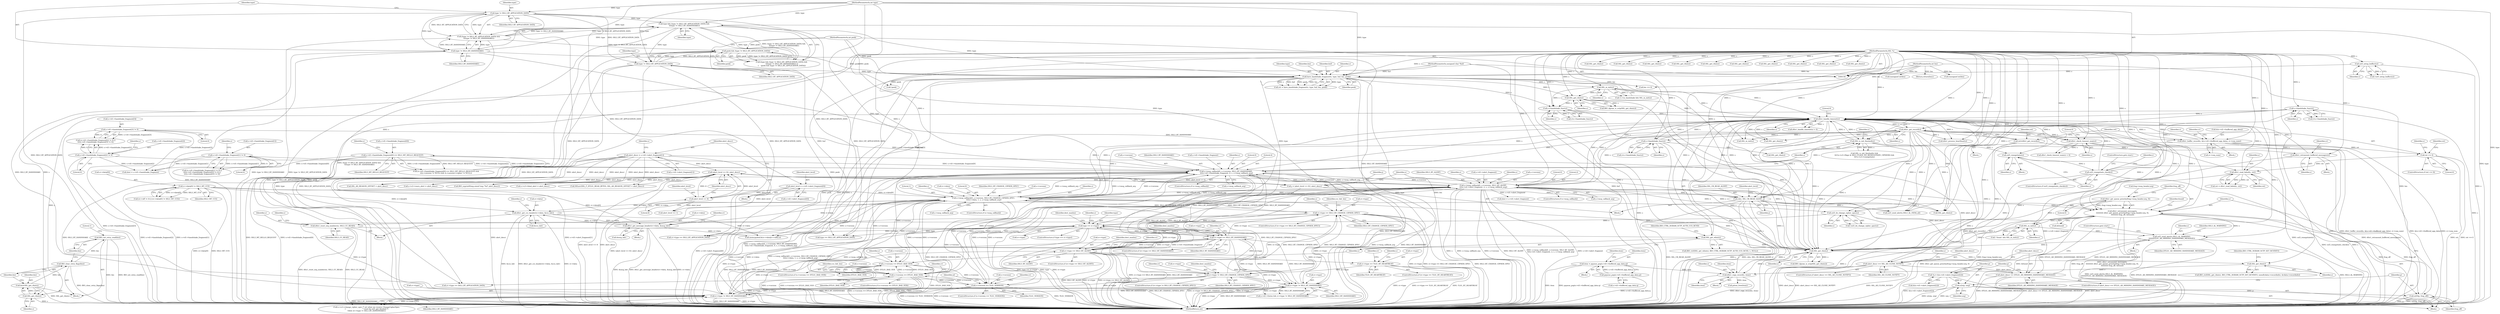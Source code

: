digraph "0_openssl_103b171d8fc282ef435f8de9afbf7782e312961f_3@API" {
"1001011" [label="(Call,BIO_set_retry_read(bio))"];
"1001009" [label="(Call,BIO_clear_retry_flags(bio))"];
"1001005" [label="(Call,bio=SSL_get_rbio(s))"];
"1001007" [label="(Call,SSL_get_rbio(s))"];
"1000961" [label="(Call,s->handshake_func(s))"];
"1000956" [label="(Call,ssl3_renegotiate_check(s))"];
"1000953" [label="(Call,ssl3_renegotiate(s))"];
"1000924" [label="(Call,SSL_is_init_finished(s))"];
"1000355" [label="(Call,dtls1_handle_timeout(s))"];
"1001112" [label="(Call,cb(s, SSL_CB_READ_ALERT, j))"];
"1000374" [label="(Call,dtls1_get_record(s))"];
"1000157" [label="(MethodParameterIn,SSL *s)"];
"1001057" [label="(Call,s->msg_callback(0, s->version, SSL3_RT_ALERT, \n\t\t\t\ts->d1->alert_fragment, 2, s, s->msg_callback_arg))"];
"1001404" [label="(Call,s->version == DTLS1_BAD_VER)"];
"1001358" [label="(Call,s->msg_callback(0, s->version, SSL3_RT_CHANGE_CIPHER_SPEC, \n\t\t\t\trr->data, 1, s, s->msg_callback_arg))"];
"1001313" [label="(Call,s->version == DTLS1_BAD_VER)"];
"1001588" [label="(Call,s->version == TLS1_VERSION)"];
"1000906" [label="(Call,s->msg_callback(0, s->version, SSL3_RT_HANDSHAKE, \n\t\t\t\ts->d1->handshake_fragment, 4, s, s->msg_callback_arg))"];
"1000631" [label="(Call,rr->type == SSL3_RT_HANDSHAKE)"];
"1000463" [label="(Call,type == rr->type)"];
"1000216" [label="(Call,have_handshake_fragment(s, type, buf, len, peek))"];
"1000185" [label="(Call,ssl3_setup_buffers(s))"];
"1000192" [label="(Call,type && (type != SSL3_RT_APPLICATION_DATA) && \n\t\t(type != SSL3_RT_HANDSHAKE))"];
"1000198" [label="(Call,type != SSL3_RT_HANDSHAKE)"];
"1000195" [label="(Call,type != SSL3_RT_APPLICATION_DATA)"];
"1000158" [label="(MethodParameterIn,int type)"];
"1000194" [label="(Call,(type != SSL3_RT_APPLICATION_DATA) && \n\t\t(type != SSL3_RT_HANDSHAKE))"];
"1000203" [label="(Call,type != SSL3_RT_APPLICATION_DATA)"];
"1000159" [label="(MethodParameterIn,unsigned char *buf)"];
"1000160" [label="(MethodParameterIn,int len)"];
"1000201" [label="(Call,peek && (type != SSL3_RT_APPLICATION_DATA))"];
"1000161" [label="(MethodParameterIn,int peek)"];
"1000662" [label="(Call,rr->type == SSL3_RT_ALERT)"];
"1001295" [label="(Call,rr->type == SSL3_RT_CHANGE_CIPHER_SPEC)"];
"1000722" [label="(Call,rr->type != SSL3_RT_CHANGE_CIPHER_SPEC)"];
"1000693" [label="(Call,rr->type == TLS1_RT_HEARTBEAT)"];
"1000401" [label="(Call,rr->type != SSL3_RT_HANDSHAKE)"];
"1000420" [label="(Call,rr->type != SSL3_RT_HANDSHAKE)"];
"1000866" [label="(Call,s->d1->handshake_fragment[1] != 0)"];
"1000885" [label="(Call,s->d1->handshake_fragment[3] != 0)"];
"1000834" [label="(Call,s->d1->handshake_fragment[0] == SSL3_MT_HELLO_REQUEST)"];
"1000876" [label="(Call,s->d1->handshake_fragment[2] != 0)"];
"1001334" [label="(Call,rr->data[0] != SSL3_MT_CCS)"];
"1001306" [label="(Call,dtls1_get_ccs_header(rr->data, &ccs_hdr))"];
"1001437" [label="(Call,dtls1_get_message_header(rr->data, &msg_hdr))"];
"1001105" [label="(Call,j = (alert_level << 8) | alert_descr)"];
"1001107" [label="(Call,(alert_level << 8) | alert_descr)"];
"1001108" [label="(Call,alert_level << 8)"];
"1001027" [label="(Call,alert_level = s->d1->alert_fragment[0])"];
"1001037" [label="(Call,alert_descr = s->d1->alert_fragment[1])"];
"1000426" [label="(Call,dtls1_buffer_record(s, &(s->d1->buffered_app_data), rr->seq_num))"];
"1000235" [label="(Call,SSL_get_rbio(s))"];
"1000231" [label="(Call,SSL_in_init(s))"];
"1001525" [label="(Call,s->handshake_func(s))"];
"1000344" [label="(Call,dtls1_copy_record(s, item))"];
"1000333" [label="(Call,SSL_get_rbio(s))"];
"1000321" [label="(Call,SSL_get_rbio(s))"];
"1001194" [label="(Call,dtls1_retransmit_message(s,\n\t\t\t\t\t\t\t\t\t\t dtls1_get_queue_priority(frag->msg_header.seq, 0),\n\t\t\t\t\t\t\t\t\t\t frag_off, &found))"];
"1001196" [label="(Call,dtls1_get_queue_priority(frag->msg_header.seq, 0))"];
"1001191" [label="(Call,n2l3(p, frag_off))"];
"1001188" [label="(Call,n2s(p, seq))"];
"1001178" [label="(Call,*p = &(s->d1->alert_fragment[2]))"];
"1000259" [label="(Call,s->handshake_func(s))"];
"1000383" [label="(Call,dtls1_read_failed(s, ret))"];
"1000377" [label="(Call,ret <= 0)"];
"1000372" [label="(Call,ret=dtls1_get_record(s))"];
"1001475" [label="(Call,dtls1_retransmit_buffered_messages(s))"];
"1001469" [label="(Call,dtls1_check_timeout_num(s))"];
"1001416" [label="(Call,SSL_get_wbio(s))"];
"1001400" [label="(Call,dtls1_reset_seq_numbers(s, SSL3_CC_READ))"];
"1001397" [label="(Call,ssl3_do_change_cipher_spec(s))"];
"1001210" [label="(Call,SSL_in_init(s))"];
"1001213" [label="(Call,ssl3_send_alert(s,SSL3_AL_WARNING,\n\t\t\t\t\t\tDTLS1_AD_MISSING_HANDSHAKE_MESSAGE))"];
"1001171" [label="(Call,alert_descr == DTLS1_AD_MISSING_HANDSHAKE_MESSAGE)"];
"1001129" [label="(Call,alert_descr == SSL_AD_CLOSE_NOTIFY)"];
"1000306" [label="(Call,item = pqueue_pop(s->d1->buffered_app_data.q))"];
"1000308" [label="(Call,pqueue_pop(s->d1->buffered_app_data.q))"];
"1001469" [label="(Call,dtls1_check_timeout_num(s))"];
"1000694" [label="(Call,rr->type)"];
"1000586" [label="(Call,SSL_get_rbio(s))"];
"1000941" [label="(Block,)"];
"1000630" [label="(ControlStructure,if (rr->type == SSL3_RT_HANDSHAKE))"];
"1000333" [label="(Call,SSL_get_rbio(s))"];
"1000527" [label="(Call,!peek)"];
"1001335" [label="(Call,rr->data[0])"];
"1000911" [label="(Identifier,SSL3_RT_HANDSHAKE)"];
"1001396" [label="(Call,!ssl3_do_change_cipher_spec(s))"];
"1001192" [label="(Identifier,p)"];
"1001129" [label="(Call,alert_descr == SSL_AD_CLOSE_NOTIFY)"];
"1000723" [label="(Call,rr->type)"];
"1000231" [label="(Call,SSL_in_init(s))"];
"1000257" [label="(Call,i=s->handshake_func(s))"];
"1001189" [label="(Identifier,p)"];
"1000635" [label="(Identifier,SSL3_RT_HANDSHAKE)"];
"1000912" [label="(Call,s->d1->handshake_fragment)"];
"1001037" [label="(Call,alert_descr = s->d1->alert_fragment[1])"];
"1001195" [label="(Identifier,s)"];
"1000322" [label="(Identifier,s)"];
"1001006" [label="(Identifier,bio)"];
"1000925" [label="(Identifier,s)"];
"1001107" [label="(Call,(alert_level << 8) | alert_descr)"];
"1000768" [label="(Identifier,dest_maxlen)"];
"1000515" [label="(Call,memcpy(buf,&(rr->data[rr->off]),n))"];
"1001236" [label="(Call,SSLerr(SSL_F_DTLS1_READ_BYTES, SSL_AD_REASON_OFFSET + alert_descr))"];
"1001306" [label="(Call,dtls1_get_ccs_header(rr->data, &ccs_hdr))"];
"1000398" [label="(Identifier,s)"];
"1001027" [label="(Call,alert_level = s->d1->alert_fragment[0])"];
"1001016" [label="(ControlStructure,goto start;)"];
"1000867" [label="(Call,s->d1->handshake_fragment[1])"];
"1000842" [label="(Identifier,SSL3_MT_HELLO_REQUEST)"];
"1000382" [label="(Identifier,ret)"];
"1001296" [label="(Call,rr->type)"];
"1001328" [label="(Call,(rr->off != 0) || (rr->data[0] != SSL3_MT_CCS))"];
"1000428" [label="(Call,&(s->d1->buffered_app_data))"];
"1001589" [label="(Call,s->version)"];
"1001317" [label="(Identifier,DTLS1_BAD_VER)"];
"1000465" [label="(Call,rr->type)"];
"1001130" [label="(Identifier,alert_descr)"];
"1001229" [label="(Call,s->s3->fatal_alert = alert_descr)"];
"1001300" [label="(Block,)"];
"1000512" [label="(Call,(unsigned int)len)"];
"1000918" [label="(Identifier,s)"];
"1001196" [label="(Call,dtls1_get_queue_priority(frag->msg_header.seq, 0))"];
"1001571" [label="(Call,SSL_get_rbio(s))"];
"1001059" [label="(Call,s->version)"];
"1001588" [label="(Call,s->version == TLS1_VERSION)"];
"1001689" [label="(Call,ssl3_send_alert(s,SSL3_AL_FATAL,al))"];
"1000308" [label="(Call,pqueue_pop(s->d1->buffered_app_data.q))"];
"1000373" [label="(Identifier,ret)"];
"1000560" [label="(Call,SSL_get_rbio(s))"];
"1000344" [label="(Call,dtls1_copy_record(s, item))"];
"1001437" [label="(Call,dtls1_get_message_header(rr->data, &msg_hdr))"];
"1000204" [label="(Identifier,type)"];
"1001188" [label="(Call,n2s(p, seq))"];
"1000377" [label="(Call,ret <= 0)"];
"1001404" [label="(Call,s->version == DTLS1_BAD_VER)"];
"1000884" [label="(Literal,0)"];
"1000199" [label="(Identifier,type)"];
"1000218" [label="(Identifier,type)"];
"1000676" [label="(Call,dest = s->d1->alert_fragment)"];
"1001319" [label="(Identifier,ccs_hdr_len)"];
"1000321" [label="(Call,SSL_get_rbio(s))"];
"1001039" [label="(Call,s->d1->alert_fragment[1])"];
"1001007" [label="(Call,SSL_get_rbio(s))"];
"1001028" [label="(Identifier,alert_level)"];
"1000874" [label="(Literal,0)"];
"1000462" [label="(ControlStructure,if (type == rr->type))"];
"1000356" [label="(Identifier,s)"];
"1001005" [label="(Call,bio=SSL_get_rbio(s))"];
"1001053" [label="(ControlStructure,if (s->msg_callback))"];
"1001364" [label="(Call,rr->data)"];
"1001359" [label="(Literal,0)"];
"1001128" [label="(ControlStructure,if (alert_descr == SSL_AD_CLOSE_NOTIFY))"];
"1000383" [label="(Call,dtls1_read_failed(s, ret))"];
"1000196" [label="(Identifier,type)"];
"1000421" [label="(Call,rr->type)"];
"1001466" [label="(Block,)"];
"1001408" [label="(Identifier,DTLS1_BAD_VER)"];
"1001416" [label="(Call,SSL_get_wbio(s))"];
"1001058" [label="(Literal,0)"];
"1000334" [label="(Identifier,s)"];
"1000923" [label="(Call,SSL_is_init_finished(s) &&\n\t\t\t!(s->s3->flags & SSL3_FLAGS_NO_RENEGOTIATE_CIPHERS) &&\n\t\t\t!s->s3->renegotiate)"];
"1001312" [label="(ControlStructure,if (s->version == DTLS1_BAD_VER))"];
"1001294" [label="(ControlStructure,if (rr->type == SSL3_RT_CHANGE_CIPHER_SPEC))"];
"1001197" [label="(Call,frag->msg_header.seq)"];
"1001203" [label="(Identifier,frag_off)"];
"1001178" [label="(Call,*p = &(s->d1->alert_fragment[2]))"];
"1000889" [label="(Identifier,s)"];
"1000346" [label="(Identifier,item)"];
"1000645" [label="(Call,dest = s->d1->handshake_fragment)"];
"1001310" [label="(Call,&ccs_hdr)"];
"1001435" [label="(Block,)"];
"1000378" [label="(Identifier,ret)"];
"1001068" [label="(Literal,2)"];
"1001479" [label="(Identifier,rr)"];
"1000931" [label="(Identifier,s)"];
"1001049" [label="(Identifier,s)"];
"1000697" [label="(Identifier,TLS1_RT_HEARTBEAT)"];
"1000664" [label="(Identifier,rr)"];
"1000955" [label="(ControlStructure,if (ssl3_renegotiate_check(s)))"];
"1001415" [label="(Call,BIO_ctrl(SSL_get_wbio(s), BIO_CTRL_DGRAM_SCTP_AUTH_CCS_RCVD, 1, NULL))"];
"1001115" [label="(Identifier,j)"];
"1001010" [label="(Identifier,bio)"];
"1000663" [label="(Call,rr->type)"];
"1000699" [label="(Call,dtls1_process_heartbeat(s))"];
"1001299" [label="(Identifier,SSL3_RT_CHANGE_CIPHER_SPEC)"];
"1000721" [label="(ControlStructure,if (rr->type != SSL3_RT_CHANGE_CIPHER_SPEC))"];
"1001137" [label="(Identifier,s)"];
"1001363" [label="(Identifier,SSL3_RT_CHANGE_CIPHER_SPEC)"];
"1001191" [label="(Call,n2l3(p, frag_off))"];
"1000381" [label="(Call,ret = dtls1_read_failed(s, ret))"];
"1000235" [label="(Call,SSL_get_rbio(s))"];
"1000345" [label="(Identifier,s)"];
"1001216" [label="(Identifier,DTLS1_AD_MISSING_HANDSHAKE_MESSAGE)"];
"1001038" [label="(Identifier,alert_descr)"];
"1001525" [label="(Call,s->handshake_func(s))"];
"1000589" [label="(Call,SSL_get_rbio(s))"];
"1001207" [label="(Call,! found  && SSL_in_init(s))"];
"1000226" [label="(Call,!s->in_handshake && SSL_in_init(s))"];
"1000186" [label="(Identifier,s)"];
"1000875" [label="(Call,(s->d1->handshake_fragment[2] != 0) ||\n\t\t\t(s->d1->handshake_fragment[3] != 0))"];
"1000354" [label="(Call,dtls1_handle_timeout(s) > 0)"];
"1001108" [label="(Call,alert_level << 8)"];
"1000715" [label="(Call,SSL_get_rbio(s))"];
"1000214" [label="(Call,ret = have_handshake_fragment(s, type, buf, len, peek))"];
"1000385" [label="(Identifier,ret)"];
"1000834" [label="(Call,s->d1->handshake_fragment[0] == SSL3_MT_HELLO_REQUEST)"];
"1000962" [label="(Identifier,s)"];
"1000669" [label="(Identifier,dest_maxlen)"];
"1000494" [label="(Return,return(len);)"];
"1001427" [label="(Identifier,s)"];
"1001139" [label="(Call,SSL_get_rbio(s))"];
"1000885" [label="(Call,s->d1->handshake_fragment[3] != 0)"];
"1001403" [label="(ControlStructure,if (s->version == DTLS1_BAD_VER))"];
"1000320" [label="(Call,BIO_dgram_is_sctp(SSL_get_rbio(s)))"];
"1001114" [label="(Identifier,SSL_CB_READ_ALERT)"];
"1001398" [label="(Identifier,s)"];
"1001697" [label="(MethodReturn,int)"];
"1001304" [label="(Identifier,ccs_hdr_len)"];
"1000638" [label="(Identifier,dest_maxlen)"];
"1001213" [label="(Call,ssl3_send_alert(s,SSL3_AL_WARNING,\n\t\t\t\t\t\tDTLS1_AD_MISSING_HANDSHAKE_MESSAGE))"];
"1000191" [label="(Call,(type && (type != SSL3_RT_APPLICATION_DATA) && \n\t\t(type != SSL3_RT_HANDSHAKE)) ||\n\t    (peek && (type != SSL3_RT_APPLICATION_DATA)))"];
"1001193" [label="(Identifier,frag_off)"];
"1000846" [label="(Identifier,s)"];
"1001313" [label="(Call,s->version == DTLS1_BAD_VER)"];
"1000886" [label="(Call,s->d1->handshake_fragment[3])"];
"1000498" [label="(Call,(unsigned int)len)"];
"1000724" [label="(Identifier,rr)"];
"1001112" [label="(Call,cb(s, SSL_CB_READ_ALERT, j))"];
"1000349" [label="(Identifier,item)"];
"1000203" [label="(Call,type != SSL3_RT_APPLICATION_DATA)"];
"1000157" [label="(MethodParameterIn,SSL *s)"];
"1000220" [label="(Identifier,len)"];
"1001118" [label="(Identifier,alert_level)"];
"1000185" [label="(Call,ssl3_setup_buffers(s))"];
"1001104" [label="(Block,)"];
"1000236" [label="(Identifier,s)"];
"1000198" [label="(Call,type != SSL3_RT_HANDSHAKE)"];
"1001470" [label="(Identifier,s)"];
"1000192" [label="(Call,type && (type != SSL3_RT_APPLICATION_DATA) && \n\t\t(type != SSL3_RT_HANDSHAKE))"];
"1001062" [label="(Identifier,SSL3_RT_ALERT)"];
"1001315" [label="(Identifier,s)"];
"1001209" [label="(Identifier,found)"];
"1001069" [label="(Identifier,s)"];
"1000954" [label="(Identifier,s)"];
"1001360" [label="(Call,s->version)"];
"1001400" [label="(Call,dtls1_reset_seq_numbers(s, SSL3_CC_READ))"];
"1000219" [label="(Identifier,buf)"];
"1000631" [label="(Call,rr->type == SSL3_RT_HANDSHAKE)"];
"1000160" [label="(MethodParameterIn,int len)"];
"1001204" [label="(Call,&found)"];
"1001592" [label="(Identifier,TLS1_VERSION)"];
"1000402" [label="(Call,rr->type)"];
"1000427" [label="(Identifier,s)"];
"1001476" [label="(Identifier,s)"];
"1000371" [label="(Block,)"];
"1001190" [label="(Identifier,seq)"];
"1001402" [label="(Identifier,SSL3_CC_READ)"];
"1000332" [label="(Call,BIO_ctrl(SSL_get_rbio(s), BIO_CTRL_DGRAM_SCTP_SET_RCVINFO, sizeof(rdata->recordinfo), &rdata->recordinfo))"];
"1000906" [label="(Call,s->msg_callback(0, s->version, SSL3_RT_HANDSHAKE, \n\t\t\t\ts->d1->handshake_fragment, 4, s, s->msg_callback_arg))"];
"1001117" [label="(Call,alert_level == 1)"];
"1000195" [label="(Call,type != SSL3_RT_APPLICATION_DATA)"];
"1001109" [label="(Identifier,alert_level)"];
"1000604" [label="(Call,SSL_get_rbio(s))"];
"1000306" [label="(Call,item = pqueue_pop(s->d1->buffered_app_data.q))"];
"1000491" [label="(Call,len <= 0)"];
"1000957" [label="(Identifier,s)"];
"1000902" [label="(ControlStructure,if (s->msg_callback))"];
"1000661" [label="(ControlStructure,if (rr->type == SSL3_RT_ALERT))"];
"1000731" [label="(Identifier,rr)"];
"1001441" [label="(Call,&msg_hdr)"];
"1001238" [label="(Call,SSL_AD_REASON_OFFSET + alert_descr)"];
"1001369" [label="(Call,s->msg_callback_arg)"];
"1000960" [label="(Identifier,i)"];
"1001215" [label="(Identifier,SSL3_AL_WARNING)"];
"1000662" [label="(Call,rr->type == SSL3_RT_ALERT)"];
"1000471" [label="(Call,SSL_in_init(s))"];
"1000961" [label="(Call,s->handshake_func(s))"];
"1000880" [label="(Identifier,s)"];
"1001274" [label="(ControlStructure,goto start;)"];
"1001368" [label="(Identifier,s)"];
"1001171" [label="(Call,alert_descr == DTLS1_AD_MISSING_HANDSHAKE_MESSAGE)"];
"1000318" [label="(Block,)"];
"1001412" [label="(Identifier,s)"];
"1000205" [label="(Identifier,SSL3_RT_APPLICATION_DATA)"];
"1000351" [label="(Call,pitem_free(item))"];
"1000197" [label="(Identifier,SSL3_RT_APPLICATION_DATA)"];
"1001307" [label="(Call,rr->data)"];
"1001405" [label="(Call,s->version)"];
"1001358" [label="(Call,s->msg_callback(0, s->version, SSL3_RT_CHANGE_CIPHER_SPEC, \n\t\t\t\trr->data, 1, s, s->msg_callback_arg))"];
"1001446" [label="(Identifier,rr)"];
"1001314" [label="(Call,s->version)"];
"1000217" [label="(Identifier,s)"];
"1000232" [label="(Identifier,s)"];
"1000594" [label="(Call,SSL_get_rbio(s))"];
"1000158" [label="(MethodParameterIn,int type)"];
"1000426" [label="(Call,dtls1_buffer_record(s, &(s->d1->buffered_app_data), rr->seq_num))"];
"1000953" [label="(Call,ssl3_renegotiate(s))"];
"1001438" [label="(Call,rr->data)"];
"1000835" [label="(Call,s->d1->handshake_fragment[0])"];
"1000876" [label="(Call,s->d1->handshake_fragment[2] != 0)"];
"1000307" [label="(Identifier,item)"];
"1000692" [label="(ControlStructure,if (rr->type == TLS1_RT_HEARTBEAT))"];
"1001111" [label="(Identifier,alert_descr)"];
"1000379" [label="(Literal,0)"];
"1001418" [label="(Identifier,BIO_CTRL_DGRAM_SCTP_AUTH_CCS_RCVD)"];
"1000420" [label="(Call,rr->type != SSL3_RT_HANDSHAKE)"];
"1001106" [label="(Identifier,j)"];
"1001009" [label="(Call,BIO_clear_retry_flags(bio))"];
"1001194" [label="(Call,dtls1_retransmit_message(s,\n\t\t\t\t\t\t\t\t\t\t dtls1_get_queue_priority(frag->msg_header.seq, 0),\n\t\t\t\t\t\t\t\t\t\t frag_off, &found))"];
"1000414" [label="(Call,s->s3->change_cipher_spec /* set when we receive ChangeCipherSpec,\n\t                               * reset by ssl3_get_finished */\n\t\t&& (rr->type != SSL3_RT_HANDSHAKE))"];
"1001121" [label="(Call,s->s3->warn_alert = alert_descr)"];
"1001180" [label="(Call,&(s->d1->alert_fragment[2]))"];
"1001587" [label="(ControlStructure,if (s->version == TLS1_VERSION))"];
"1000384" [label="(Identifier,s)"];
"1000956" [label="(Call,ssl3_renegotiate_check(s))"];
"1001155" [label="(Call,SSL_get_rbio(s))"];
"1000221" [label="(Identifier,peek)"];
"1001325" [label="(Identifier,rr)"];
"1000745" [label="(Call,SSL_get_rbio(s))"];
"1001354" [label="(ControlStructure,if (s->msg_callback))"];
"1000866" [label="(Call,s->d1->handshake_fragment[1] != 0)"];
"1000161" [label="(MethodParameterIn,int peek)"];
"1001025" [label="(Block,)"];
"1001173" [label="(Identifier,DTLS1_AD_MISSING_HANDSHAKE_MESSAGE)"];
"1000712" [label="(Call,SSL_get_rbio(s))"];
"1000395" [label="(Call,s->d1->listen && rr->type != SSL3_RT_HANDSHAKE)"];
"1001174" [label="(Block,)"];
"1001417" [label="(Identifier,s)"];
"1000632" [label="(Call,rr->type)"];
"1000375" [label="(Identifier,s)"];
"1001029" [label="(Call,s->d1->alert_fragment[0])"];
"1001367" [label="(Literal,1)"];
"1000234" [label="(Call,BIO_dgram_is_sctp(SSL_get_rbio(s)))"];
"1001070" [label="(Call,s->msg_callback_arg)"];
"1001212" [label="(Block,)"];
"1000202" [label="(Identifier,peek)"];
"1000216" [label="(Call,have_handshake_fragment(s, type, buf, len, peek))"];
"1001523" [label="(Call,i=s->handshake_func(s))"];
"1001179" [label="(Identifier,p)"];
"1000729" [label="(Call,rr->type == SSL3_RT_APPLICATION_DATA)"];
"1000201" [label="(Call,peek && (type != SSL3_RT_APPLICATION_DATA))"];
"1001241" [label="(Call,BIO_snprintf(tmp,sizeof tmp,\"%d\",alert_descr))"];
"1000907" [label="(Literal,0)"];
"1001340" [label="(Identifier,SSL3_MT_CCS)"];
"1001011" [label="(Call,BIO_set_retry_read(bio))"];
"1000700" [label="(Identifier,s)"];
"1000893" [label="(Literal,0)"];
"1001012" [label="(Identifier,bio)"];
"1001105" [label="(Call,j = (alert_level << 8) | alert_descr)"];
"1001136" [label="(Call,SSL_get_rbio(s))"];
"1001057" [label="(Call,s->msg_callback(0, s->version, SSL3_RT_ALERT, \n\t\t\t\ts->d1->alert_fragment, 2, s, s->msg_callback_arg))"];
"1001376" [label="(Identifier,s)"];
"1000357" [label="(Literal,0)"];
"1000193" [label="(Identifier,type)"];
"1001471" [label="(Literal,0)"];
"1000877" [label="(Call,s->d1->handshake_fragment[2])"];
"1000317" [label="(Identifier,item)"];
"1000374" [label="(Call,dtls1_get_record(s))"];
"1001015" [label="(Literal,1)"];
"1001295" [label="(Call,rr->type == SSL3_RT_CHANGE_CIPHER_SPEC)"];
"1001210" [label="(Call,SSL_in_init(s))"];
"1000401" [label="(Call,rr->type != SSL3_RT_HANDSHAKE)"];
"1001401" [label="(Identifier,s)"];
"1001131" [label="(Identifier,SSL_AD_CLOSE_NOTIFY)"];
"1001008" [label="(Identifier,s)"];
"1000376" [label="(ControlStructure,if (ret <= 0))"];
"1000184" [label="(Call,!ssl3_setup_buffers(s))"];
"1000472" [label="(Identifier,s)"];
"1000259" [label="(Call,s->handshake_func(s))"];
"1001526" [label="(Identifier,s)"];
"1000726" [label="(Identifier,SSL3_RT_CHANGE_CIPHER_SPEC)"];
"1000194" [label="(Call,(type != SSL3_RT_APPLICATION_DATA) && \n\t\t(type != SSL3_RT_HANDSHAKE))"];
"1000439" [label="(Identifier,rr)"];
"1000464" [label="(Identifier,type)"];
"1000335" [label="(Identifier,BIO_CTRL_DGRAM_SCTP_SET_RCVINFO)"];
"1001214" [label="(Identifier,s)"];
"1000865" [label="(Call,(s->d1->handshake_fragment[1] != 0) ||\n\t\t\t(s->d1->handshake_fragment[2] != 0) ||\n\t\t\t(s->d1->handshake_fragment[3] != 0))"];
"1000463" [label="(Call,type == rr->type)"];
"1001211" [label="(Identifier,s)"];
"1000159" [label="(MethodParameterIn,unsigned char *buf)"];
"1001063" [label="(Call,s->d1->alert_fragment)"];
"1001170" [label="(ControlStructure,if (alert_descr == DTLS1_AD_MISSING_HANDSHAKE_MESSAGE))"];
"1000434" [label="(Call,rr->seq_num)"];
"1001113" [label="(Identifier,s)"];
"1000260" [label="(Identifier,s)"];
"1001158" [label="(Call,SSL_get_rbio(s))"];
"1001334" [label="(Call,rr->data[0] != SSL3_MT_CCS)"];
"1001397" [label="(Call,ssl3_do_change_cipher_spec(s))"];
"1000355" [label="(Call,dtls1_handle_timeout(s))"];
"1000474" [label="(Call,type == SSL3_RT_APPLICATION_DATA)"];
"1001110" [label="(Literal,8)"];
"1000372" [label="(Call,ret=dtls1_get_record(s))"];
"1001076" [label="(Identifier,s)"];
"1000425" [label="(Block,)"];
"1000833" [label="(Call,(s->d1->handshake_fragment[0] == SSL3_MT_HELLO_REQUEST) &&\n\t\t(s->session != NULL) && (s->session->cipher != NULL))"];
"1000424" [label="(Identifier,SSL3_RT_HANDSHAKE)"];
"1001172" [label="(Identifier,alert_descr)"];
"1000924" [label="(Call,SSL_is_init_finished(s))"];
"1000200" [label="(Identifier,SSL3_RT_HANDSHAKE)"];
"1000959" [label="(Call,i=s->handshake_func(s))"];
"1000693" [label="(Call,rr->type == TLS1_RT_HEARTBEAT)"];
"1001468" [label="(Call,dtls1_check_timeout_num(s) < 0)"];
"1000563" [label="(Call,rr->type == SSL3_RT_APPLICATION_DATA)"];
"1000919" [label="(Call,s->msg_callback_arg)"];
"1000695" [label="(Identifier,rr)"];
"1001596" [label="(Identifier,rr)"];
"1001202" [label="(Literal,0)"];
"1001406" [label="(Identifier,s)"];
"1000917" [label="(Literal,4)"];
"1000620" [label="(Identifier,dest_maxlen)"];
"1000998" [label="(Block,)"];
"1000722" [label="(Call,rr->type != SSL3_RT_CHANGE_CIPHER_SPEC)"];
"1000908" [label="(Call,s->version)"];
"1000304" [label="(Block,)"];
"1001601" [label="(Identifier,al)"];
"1000405" [label="(Identifier,SSL3_RT_HANDSHAKE)"];
"1000666" [label="(Identifier,SSL3_RT_ALERT)"];
"1001475" [label="(Call,dtls1_retransmit_buffered_messages(s))"];
"1000309" [label="(Call,s->d1->buffered_app_data.q)"];
"1001011" -> "1000998"  [label="AST: "];
"1001011" -> "1001012"  [label="CFG: "];
"1001012" -> "1001011"  [label="AST: "];
"1001015" -> "1001011"  [label="CFG: "];
"1001011" -> "1001697"  [label="DDG: bio"];
"1001011" -> "1001697"  [label="DDG: BIO_set_retry_read(bio)"];
"1001009" -> "1001011"  [label="DDG: bio"];
"1001009" -> "1000998"  [label="AST: "];
"1001009" -> "1001010"  [label="CFG: "];
"1001010" -> "1001009"  [label="AST: "];
"1001012" -> "1001009"  [label="CFG: "];
"1001009" -> "1001697"  [label="DDG: BIO_clear_retry_flags(bio)"];
"1001005" -> "1001009"  [label="DDG: bio"];
"1001005" -> "1000998"  [label="AST: "];
"1001005" -> "1001007"  [label="CFG: "];
"1001006" -> "1001005"  [label="AST: "];
"1001007" -> "1001005"  [label="AST: "];
"1001010" -> "1001005"  [label="CFG: "];
"1001005" -> "1001697"  [label="DDG: SSL_get_rbio(s)"];
"1001007" -> "1001005"  [label="DDG: s"];
"1001007" -> "1001008"  [label="CFG: "];
"1001008" -> "1001007"  [label="AST: "];
"1001007" -> "1001697"  [label="DDG: s"];
"1000961" -> "1001007"  [label="DDG: s"];
"1000157" -> "1001007"  [label="DDG: s"];
"1000961" -> "1000959"  [label="AST: "];
"1000961" -> "1000962"  [label="CFG: "];
"1000962" -> "1000961"  [label="AST: "];
"1000959" -> "1000961"  [label="CFG: "];
"1000961" -> "1001697"  [label="DDG: s"];
"1000961" -> "1000321"  [label="DDG: s"];
"1000961" -> "1000355"  [label="DDG: s"];
"1000961" -> "1000959"  [label="DDG: s"];
"1000956" -> "1000961"  [label="DDG: s"];
"1000157" -> "1000961"  [label="DDG: s"];
"1000956" -> "1000955"  [label="AST: "];
"1000956" -> "1000957"  [label="CFG: "];
"1000957" -> "1000956"  [label="AST: "];
"1000960" -> "1000956"  [label="CFG: "];
"1001016" -> "1000956"  [label="CFG: "];
"1000956" -> "1001697"  [label="DDG: ssl3_renegotiate_check(s)"];
"1000956" -> "1000321"  [label="DDG: s"];
"1000956" -> "1000355"  [label="DDG: s"];
"1000953" -> "1000956"  [label="DDG: s"];
"1000157" -> "1000956"  [label="DDG: s"];
"1000953" -> "1000941"  [label="AST: "];
"1000953" -> "1000954"  [label="CFG: "];
"1000954" -> "1000953"  [label="AST: "];
"1000957" -> "1000953"  [label="CFG: "];
"1000953" -> "1001697"  [label="DDG: ssl3_renegotiate(s)"];
"1000924" -> "1000953"  [label="DDG: s"];
"1000157" -> "1000953"  [label="DDG: s"];
"1000924" -> "1000923"  [label="AST: "];
"1000924" -> "1000925"  [label="CFG: "];
"1000925" -> "1000924"  [label="AST: "];
"1000931" -> "1000924"  [label="CFG: "];
"1000923" -> "1000924"  [label="CFG: "];
"1000924" -> "1000321"  [label="DDG: s"];
"1000924" -> "1000355"  [label="DDG: s"];
"1000924" -> "1000923"  [label="DDG: s"];
"1000355" -> "1000924"  [label="DDG: s"];
"1000374" -> "1000924"  [label="DDG: s"];
"1000906" -> "1000924"  [label="DDG: s"];
"1000157" -> "1000924"  [label="DDG: s"];
"1000355" -> "1000354"  [label="AST: "];
"1000355" -> "1000356"  [label="CFG: "];
"1000356" -> "1000355"  [label="AST: "];
"1000357" -> "1000355"  [label="CFG: "];
"1000355" -> "1001697"  [label="DDG: s"];
"1000355" -> "1000321"  [label="DDG: s"];
"1000355" -> "1000354"  [label="DDG: s"];
"1001112" -> "1000355"  [label="DDG: s"];
"1000374" -> "1000355"  [label="DDG: s"];
"1000426" -> "1000355"  [label="DDG: s"];
"1000235" -> "1000355"  [label="DDG: s"];
"1000216" -> "1000355"  [label="DDG: s"];
"1001525" -> "1000355"  [label="DDG: s"];
"1000231" -> "1000355"  [label="DDG: s"];
"1000344" -> "1000355"  [label="DDG: s"];
"1001358" -> "1000355"  [label="DDG: s"];
"1001194" -> "1000355"  [label="DDG: s"];
"1000259" -> "1000355"  [label="DDG: s"];
"1000383" -> "1000355"  [label="DDG: s"];
"1001475" -> "1000355"  [label="DDG: s"];
"1001416" -> "1000355"  [label="DDG: s"];
"1001210" -> "1000355"  [label="DDG: s"];
"1001057" -> "1000355"  [label="DDG: s"];
"1001213" -> "1000355"  [label="DDG: s"];
"1000157" -> "1000355"  [label="DDG: s"];
"1000355" -> "1000374"  [label="DDG: s"];
"1000355" -> "1000426"  [label="DDG: s"];
"1000355" -> "1000471"  [label="DDG: s"];
"1000355" -> "1000699"  [label="DDG: s"];
"1000355" -> "1000745"  [label="DDG: s"];
"1000355" -> "1000906"  [label="DDG: s"];
"1000355" -> "1001057"  [label="DDG: s"];
"1000355" -> "1001112"  [label="DDG: s"];
"1000355" -> "1001136"  [label="DDG: s"];
"1000355" -> "1001194"  [label="DDG: s"];
"1000355" -> "1001358"  [label="DDG: s"];
"1000355" -> "1001397"  [label="DDG: s"];
"1000355" -> "1001469"  [label="DDG: s"];
"1000355" -> "1001525"  [label="DDG: s"];
"1000355" -> "1001689"  [label="DDG: s"];
"1001112" -> "1001104"  [label="AST: "];
"1001112" -> "1001115"  [label="CFG: "];
"1001113" -> "1001112"  [label="AST: "];
"1001114" -> "1001112"  [label="AST: "];
"1001115" -> "1001112"  [label="AST: "];
"1001118" -> "1001112"  [label="CFG: "];
"1001112" -> "1001697"  [label="DDG: s"];
"1001112" -> "1001697"  [label="DDG: SSL_CB_READ_ALERT"];
"1001112" -> "1001697"  [label="DDG: j"];
"1001112" -> "1001697"  [label="DDG: cb(s, SSL_CB_READ_ALERT, j)"];
"1001112" -> "1000321"  [label="DDG: s"];
"1000374" -> "1001112"  [label="DDG: s"];
"1001057" -> "1001112"  [label="DDG: s"];
"1000157" -> "1001112"  [label="DDG: s"];
"1001105" -> "1001112"  [label="DDG: j"];
"1001112" -> "1001136"  [label="DDG: s"];
"1001112" -> "1001194"  [label="DDG: s"];
"1001112" -> "1001689"  [label="DDG: s"];
"1000374" -> "1000372"  [label="AST: "];
"1000374" -> "1000375"  [label="CFG: "];
"1000375" -> "1000374"  [label="AST: "];
"1000372" -> "1000374"  [label="CFG: "];
"1000374" -> "1001697"  [label="DDG: s"];
"1000374" -> "1000321"  [label="DDG: s"];
"1000374" -> "1000372"  [label="DDG: s"];
"1000157" -> "1000374"  [label="DDG: s"];
"1000374" -> "1000383"  [label="DDG: s"];
"1000374" -> "1000426"  [label="DDG: s"];
"1000374" -> "1000471"  [label="DDG: s"];
"1000374" -> "1000699"  [label="DDG: s"];
"1000374" -> "1000745"  [label="DDG: s"];
"1000374" -> "1000906"  [label="DDG: s"];
"1000374" -> "1001057"  [label="DDG: s"];
"1000374" -> "1001136"  [label="DDG: s"];
"1000374" -> "1001194"  [label="DDG: s"];
"1000374" -> "1001358"  [label="DDG: s"];
"1000374" -> "1001397"  [label="DDG: s"];
"1000374" -> "1001469"  [label="DDG: s"];
"1000374" -> "1001525"  [label="DDG: s"];
"1000374" -> "1001689"  [label="DDG: s"];
"1000157" -> "1000156"  [label="AST: "];
"1000157" -> "1001697"  [label="DDG: s"];
"1000157" -> "1000185"  [label="DDG: s"];
"1000157" -> "1000216"  [label="DDG: s"];
"1000157" -> "1000231"  [label="DDG: s"];
"1000157" -> "1000235"  [label="DDG: s"];
"1000157" -> "1000259"  [label="DDG: s"];
"1000157" -> "1000321"  [label="DDG: s"];
"1000157" -> "1000333"  [label="DDG: s"];
"1000157" -> "1000344"  [label="DDG: s"];
"1000157" -> "1000383"  [label="DDG: s"];
"1000157" -> "1000426"  [label="DDG: s"];
"1000157" -> "1000471"  [label="DDG: s"];
"1000157" -> "1000560"  [label="DDG: s"];
"1000157" -> "1000586"  [label="DDG: s"];
"1000157" -> "1000589"  [label="DDG: s"];
"1000157" -> "1000594"  [label="DDG: s"];
"1000157" -> "1000604"  [label="DDG: s"];
"1000157" -> "1000699"  [label="DDG: s"];
"1000157" -> "1000712"  [label="DDG: s"];
"1000157" -> "1000715"  [label="DDG: s"];
"1000157" -> "1000745"  [label="DDG: s"];
"1000157" -> "1000906"  [label="DDG: s"];
"1000157" -> "1001057"  [label="DDG: s"];
"1000157" -> "1001136"  [label="DDG: s"];
"1000157" -> "1001139"  [label="DDG: s"];
"1000157" -> "1001155"  [label="DDG: s"];
"1000157" -> "1001158"  [label="DDG: s"];
"1000157" -> "1001194"  [label="DDG: s"];
"1000157" -> "1001210"  [label="DDG: s"];
"1000157" -> "1001213"  [label="DDG: s"];
"1000157" -> "1001358"  [label="DDG: s"];
"1000157" -> "1001397"  [label="DDG: s"];
"1000157" -> "1001400"  [label="DDG: s"];
"1000157" -> "1001416"  [label="DDG: s"];
"1000157" -> "1001469"  [label="DDG: s"];
"1000157" -> "1001475"  [label="DDG: s"];
"1000157" -> "1001525"  [label="DDG: s"];
"1000157" -> "1001571"  [label="DDG: s"];
"1000157" -> "1001689"  [label="DDG: s"];
"1001057" -> "1001053"  [label="AST: "];
"1001057" -> "1001070"  [label="CFG: "];
"1001058" -> "1001057"  [label="AST: "];
"1001059" -> "1001057"  [label="AST: "];
"1001062" -> "1001057"  [label="AST: "];
"1001063" -> "1001057"  [label="AST: "];
"1001068" -> "1001057"  [label="AST: "];
"1001069" -> "1001057"  [label="AST: "];
"1001070" -> "1001057"  [label="AST: "];
"1001076" -> "1001057"  [label="CFG: "];
"1001057" -> "1001697"  [label="DDG: SSL3_RT_ALERT"];
"1001057" -> "1001697"  [label="DDG: s->msg_callback(0, s->version, SSL3_RT_ALERT, \n\t\t\t\ts->d1->alert_fragment, 2, s, s->msg_callback_arg)"];
"1001057" -> "1001697"  [label="DDG: s->d1->alert_fragment"];
"1001057" -> "1001697"  [label="DDG: s"];
"1001057" -> "1001697"  [label="DDG: s->msg_callback_arg"];
"1001057" -> "1001697"  [label="DDG: s->version"];
"1001057" -> "1000321"  [label="DDG: s"];
"1001057" -> "1000662"  [label="DDG: SSL3_RT_ALERT"];
"1001057" -> "1000676"  [label="DDG: s->d1->alert_fragment"];
"1001057" -> "1000906"  [label="DDG: s->version"];
"1001057" -> "1000906"  [label="DDG: s->msg_callback_arg"];
"1001404" -> "1001057"  [label="DDG: s->version"];
"1001588" -> "1001057"  [label="DDG: s->version"];
"1000906" -> "1001057"  [label="DDG: s->version"];
"1000906" -> "1001057"  [label="DDG: s->msg_callback_arg"];
"1001358" -> "1001057"  [label="DDG: s->version"];
"1001358" -> "1001057"  [label="DDG: s->msg_callback_arg"];
"1001313" -> "1001057"  [label="DDG: s->version"];
"1000662" -> "1001057"  [label="DDG: SSL3_RT_ALERT"];
"1001057" -> "1001136"  [label="DDG: s"];
"1001057" -> "1001178"  [label="DDG: s->d1->alert_fragment"];
"1001057" -> "1001194"  [label="DDG: s"];
"1001057" -> "1001313"  [label="DDG: s->version"];
"1001057" -> "1001358"  [label="DDG: s->msg_callback_arg"];
"1001057" -> "1001588"  [label="DDG: s->version"];
"1001057" -> "1001689"  [label="DDG: s"];
"1001404" -> "1001403"  [label="AST: "];
"1001404" -> "1001408"  [label="CFG: "];
"1001405" -> "1001404"  [label="AST: "];
"1001408" -> "1001404"  [label="AST: "];
"1001412" -> "1001404"  [label="CFG: "];
"1001417" -> "1001404"  [label="CFG: "];
"1001404" -> "1001697"  [label="DDG: s->version"];
"1001404" -> "1001697"  [label="DDG: s->version == DTLS1_BAD_VER"];
"1001404" -> "1001697"  [label="DDG: DTLS1_BAD_VER"];
"1001404" -> "1000906"  [label="DDG: s->version"];
"1001404" -> "1001313"  [label="DDG: s->version"];
"1001404" -> "1001313"  [label="DDG: DTLS1_BAD_VER"];
"1001358" -> "1001404"  [label="DDG: s->version"];
"1001313" -> "1001404"  [label="DDG: s->version"];
"1001313" -> "1001404"  [label="DDG: DTLS1_BAD_VER"];
"1001404" -> "1001588"  [label="DDG: s->version"];
"1001358" -> "1001354"  [label="AST: "];
"1001358" -> "1001369"  [label="CFG: "];
"1001359" -> "1001358"  [label="AST: "];
"1001360" -> "1001358"  [label="AST: "];
"1001363" -> "1001358"  [label="AST: "];
"1001364" -> "1001358"  [label="AST: "];
"1001367" -> "1001358"  [label="AST: "];
"1001368" -> "1001358"  [label="AST: "];
"1001369" -> "1001358"  [label="AST: "];
"1001376" -> "1001358"  [label="CFG: "];
"1001358" -> "1001697"  [label="DDG: SSL3_RT_CHANGE_CIPHER_SPEC"];
"1001358" -> "1001697"  [label="DDG: s->version"];
"1001358" -> "1001697"  [label="DDG: rr->data"];
"1001358" -> "1001697"  [label="DDG: s->msg_callback(0, s->version, SSL3_RT_CHANGE_CIPHER_SPEC, \n\t\t\t\trr->data, 1, s, s->msg_callback_arg)"];
"1001358" -> "1001697"  [label="DDG: s->msg_callback_arg"];
"1001358" -> "1000321"  [label="DDG: s"];
"1001358" -> "1000515"  [label="DDG: rr->data"];
"1001358" -> "1000722"  [label="DDG: SSL3_RT_CHANGE_CIPHER_SPEC"];
"1001358" -> "1000906"  [label="DDG: s->version"];
"1001358" -> "1000906"  [label="DDG: s->msg_callback_arg"];
"1001358" -> "1001295"  [label="DDG: SSL3_RT_CHANGE_CIPHER_SPEC"];
"1001358" -> "1001306"  [label="DDG: rr->data"];
"1001358" -> "1001313"  [label="DDG: s->version"];
"1001313" -> "1001358"  [label="DDG: s->version"];
"1001295" -> "1001358"  [label="DDG: SSL3_RT_CHANGE_CIPHER_SPEC"];
"1001334" -> "1001358"  [label="DDG: rr->data[0]"];
"1001306" -> "1001358"  [label="DDG: rr->data"];
"1000906" -> "1001358"  [label="DDG: s->msg_callback_arg"];
"1001358" -> "1001397"  [label="DDG: s"];
"1001358" -> "1001437"  [label="DDG: rr->data"];
"1001358" -> "1001588"  [label="DDG: s->version"];
"1001313" -> "1001312"  [label="AST: "];
"1001313" -> "1001317"  [label="CFG: "];
"1001314" -> "1001313"  [label="AST: "];
"1001317" -> "1001313"  [label="AST: "];
"1001319" -> "1001313"  [label="CFG: "];
"1001325" -> "1001313"  [label="CFG: "];
"1001313" -> "1001697"  [label="DDG: s->version == DTLS1_BAD_VER"];
"1001313" -> "1001697"  [label="DDG: DTLS1_BAD_VER"];
"1001313" -> "1001697"  [label="DDG: s->version"];
"1001313" -> "1000906"  [label="DDG: s->version"];
"1001588" -> "1001313"  [label="DDG: s->version"];
"1000906" -> "1001313"  [label="DDG: s->version"];
"1001313" -> "1001588"  [label="DDG: s->version"];
"1001588" -> "1001587"  [label="AST: "];
"1001588" -> "1001592"  [label="CFG: "];
"1001589" -> "1001588"  [label="AST: "];
"1001592" -> "1001588"  [label="AST: "];
"1001596" -> "1001588"  [label="CFG: "];
"1001601" -> "1001588"  [label="CFG: "];
"1001588" -> "1001697"  [label="DDG: s->version"];
"1001588" -> "1001697"  [label="DDG: s->version == TLS1_VERSION"];
"1001588" -> "1001697"  [label="DDG: TLS1_VERSION"];
"1001588" -> "1000906"  [label="DDG: s->version"];
"1000906" -> "1001588"  [label="DDG: s->version"];
"1000906" -> "1000902"  [label="AST: "];
"1000906" -> "1000919"  [label="CFG: "];
"1000907" -> "1000906"  [label="AST: "];
"1000908" -> "1000906"  [label="AST: "];
"1000911" -> "1000906"  [label="AST: "];
"1000912" -> "1000906"  [label="AST: "];
"1000917" -> "1000906"  [label="AST: "];
"1000918" -> "1000906"  [label="AST: "];
"1000919" -> "1000906"  [label="AST: "];
"1000925" -> "1000906"  [label="CFG: "];
"1000906" -> "1001697"  [label="DDG: s->msg_callback_arg"];
"1000906" -> "1001697"  [label="DDG: SSL3_RT_HANDSHAKE"];
"1000906" -> "1001697"  [label="DDG: s->msg_callback(0, s->version, SSL3_RT_HANDSHAKE, \n\t\t\t\ts->d1->handshake_fragment, 4, s, s->msg_callback_arg)"];
"1000906" -> "1001697"  [label="DDG: s->version"];
"1000906" -> "1001697"  [label="DDG: s->d1->handshake_fragment"];
"1000906" -> "1000401"  [label="DDG: SSL3_RT_HANDSHAKE"];
"1000906" -> "1000420"  [label="DDG: SSL3_RT_HANDSHAKE"];
"1000906" -> "1000631"  [label="DDG: SSL3_RT_HANDSHAKE"];
"1000631" -> "1000906"  [label="DDG: SSL3_RT_HANDSHAKE"];
"1000866" -> "1000906"  [label="DDG: s->d1->handshake_fragment[1]"];
"1000885" -> "1000906"  [label="DDG: s->d1->handshake_fragment[3]"];
"1000834" -> "1000906"  [label="DDG: s->d1->handshake_fragment[0]"];
"1000876" -> "1000906"  [label="DDG: s->d1->handshake_fragment[2]"];
"1000631" -> "1000630"  [label="AST: "];
"1000631" -> "1000635"  [label="CFG: "];
"1000632" -> "1000631"  [label="AST: "];
"1000635" -> "1000631"  [label="AST: "];
"1000638" -> "1000631"  [label="CFG: "];
"1000664" -> "1000631"  [label="CFG: "];
"1000631" -> "1001697"  [label="DDG: rr->type"];
"1000631" -> "1001697"  [label="DDG: rr->type == SSL3_RT_HANDSHAKE"];
"1000631" -> "1001697"  [label="DDG: SSL3_RT_HANDSHAKE"];
"1000631" -> "1000401"  [label="DDG: rr->type"];
"1000631" -> "1000401"  [label="DDG: SSL3_RT_HANDSHAKE"];
"1000631" -> "1000420"  [label="DDG: rr->type"];
"1000631" -> "1000420"  [label="DDG: SSL3_RT_HANDSHAKE"];
"1000631" -> "1000463"  [label="DDG: rr->type"];
"1000463" -> "1000631"  [label="DDG: rr->type"];
"1000401" -> "1000631"  [label="DDG: SSL3_RT_HANDSHAKE"];
"1000198" -> "1000631"  [label="DDG: SSL3_RT_HANDSHAKE"];
"1000420" -> "1000631"  [label="DDG: SSL3_RT_HANDSHAKE"];
"1000631" -> "1000662"  [label="DDG: rr->type"];
"1000631" -> "1001295"  [label="DDG: rr->type"];
"1000463" -> "1000462"  [label="AST: "];
"1000463" -> "1000465"  [label="CFG: "];
"1000464" -> "1000463"  [label="AST: "];
"1000465" -> "1000463"  [label="AST: "];
"1000472" -> "1000463"  [label="CFG: "];
"1000620" -> "1000463"  [label="CFG: "];
"1000463" -> "1001697"  [label="DDG: rr->type"];
"1000463" -> "1001697"  [label="DDG: type == rr->type"];
"1000463" -> "1001697"  [label="DDG: type"];
"1000216" -> "1000463"  [label="DDG: type"];
"1000158" -> "1000463"  [label="DDG: type"];
"1000662" -> "1000463"  [label="DDG: rr->type"];
"1001295" -> "1000463"  [label="DDG: rr->type"];
"1000401" -> "1000463"  [label="DDG: rr->type"];
"1000420" -> "1000463"  [label="DDG: rr->type"];
"1000722" -> "1000463"  [label="DDG: rr->type"];
"1000463" -> "1000474"  [label="DDG: type"];
"1000463" -> "1000563"  [label="DDG: rr->type"];
"1000216" -> "1000214"  [label="AST: "];
"1000216" -> "1000221"  [label="CFG: "];
"1000217" -> "1000216"  [label="AST: "];
"1000218" -> "1000216"  [label="AST: "];
"1000219" -> "1000216"  [label="AST: "];
"1000220" -> "1000216"  [label="AST: "];
"1000221" -> "1000216"  [label="AST: "];
"1000214" -> "1000216"  [label="CFG: "];
"1000216" -> "1001697"  [label="DDG: peek"];
"1000216" -> "1001697"  [label="DDG: buf"];
"1000216" -> "1001697"  [label="DDG: s"];
"1000216" -> "1001697"  [label="DDG: type"];
"1000216" -> "1001697"  [label="DDG: len"];
"1000216" -> "1000214"  [label="DDG: type"];
"1000216" -> "1000214"  [label="DDG: s"];
"1000216" -> "1000214"  [label="DDG: buf"];
"1000216" -> "1000214"  [label="DDG: peek"];
"1000216" -> "1000214"  [label="DDG: len"];
"1000185" -> "1000216"  [label="DDG: s"];
"1000192" -> "1000216"  [label="DDG: type"];
"1000203" -> "1000216"  [label="DDG: type"];
"1000158" -> "1000216"  [label="DDG: type"];
"1000159" -> "1000216"  [label="DDG: buf"];
"1000160" -> "1000216"  [label="DDG: len"];
"1000201" -> "1000216"  [label="DDG: peek"];
"1000161" -> "1000216"  [label="DDG: peek"];
"1000216" -> "1000231"  [label="DDG: s"];
"1000216" -> "1000235"  [label="DDG: s"];
"1000216" -> "1000259"  [label="DDG: s"];
"1000216" -> "1000321"  [label="DDG: s"];
"1000216" -> "1000491"  [label="DDG: len"];
"1000216" -> "1000515"  [label="DDG: buf"];
"1000216" -> "1000527"  [label="DDG: peek"];
"1000185" -> "1000184"  [label="AST: "];
"1000185" -> "1000186"  [label="CFG: "];
"1000186" -> "1000185"  [label="AST: "];
"1000184" -> "1000185"  [label="CFG: "];
"1000185" -> "1001697"  [label="DDG: s"];
"1000185" -> "1000184"  [label="DDG: s"];
"1000192" -> "1000191"  [label="AST: "];
"1000192" -> "1000193"  [label="CFG: "];
"1000192" -> "1000194"  [label="CFG: "];
"1000193" -> "1000192"  [label="AST: "];
"1000194" -> "1000192"  [label="AST: "];
"1000202" -> "1000192"  [label="CFG: "];
"1000191" -> "1000192"  [label="CFG: "];
"1000192" -> "1001697"  [label="DDG: (type != SSL3_RT_APPLICATION_DATA) && \n\t\t(type != SSL3_RT_HANDSHAKE)"];
"1000192" -> "1001697"  [label="DDG: type"];
"1000192" -> "1000191"  [label="DDG: type"];
"1000192" -> "1000191"  [label="DDG: (type != SSL3_RT_APPLICATION_DATA) && \n\t\t(type != SSL3_RT_HANDSHAKE)"];
"1000198" -> "1000192"  [label="DDG: type"];
"1000195" -> "1000192"  [label="DDG: type"];
"1000158" -> "1000192"  [label="DDG: type"];
"1000194" -> "1000192"  [label="DDG: type != SSL3_RT_APPLICATION_DATA"];
"1000194" -> "1000192"  [label="DDG: type != SSL3_RT_HANDSHAKE"];
"1000192" -> "1000203"  [label="DDG: type"];
"1000198" -> "1000194"  [label="AST: "];
"1000198" -> "1000200"  [label="CFG: "];
"1000199" -> "1000198"  [label="AST: "];
"1000200" -> "1000198"  [label="AST: "];
"1000194" -> "1000198"  [label="CFG: "];
"1000198" -> "1001697"  [label="DDG: SSL3_RT_HANDSHAKE"];
"1000198" -> "1000194"  [label="DDG: type"];
"1000198" -> "1000194"  [label="DDG: SSL3_RT_HANDSHAKE"];
"1000195" -> "1000198"  [label="DDG: type"];
"1000158" -> "1000198"  [label="DDG: type"];
"1000198" -> "1000401"  [label="DDG: SSL3_RT_HANDSHAKE"];
"1000198" -> "1000420"  [label="DDG: SSL3_RT_HANDSHAKE"];
"1000195" -> "1000194"  [label="AST: "];
"1000195" -> "1000197"  [label="CFG: "];
"1000196" -> "1000195"  [label="AST: "];
"1000197" -> "1000195"  [label="AST: "];
"1000199" -> "1000195"  [label="CFG: "];
"1000194" -> "1000195"  [label="CFG: "];
"1000195" -> "1001697"  [label="DDG: SSL3_RT_APPLICATION_DATA"];
"1000195" -> "1000194"  [label="DDG: type"];
"1000195" -> "1000194"  [label="DDG: SSL3_RT_APPLICATION_DATA"];
"1000158" -> "1000195"  [label="DDG: type"];
"1000195" -> "1000203"  [label="DDG: SSL3_RT_APPLICATION_DATA"];
"1000195" -> "1000474"  [label="DDG: SSL3_RT_APPLICATION_DATA"];
"1000195" -> "1000563"  [label="DDG: SSL3_RT_APPLICATION_DATA"];
"1000195" -> "1000729"  [label="DDG: SSL3_RT_APPLICATION_DATA"];
"1000158" -> "1000156"  [label="AST: "];
"1000158" -> "1001697"  [label="DDG: type"];
"1000158" -> "1000203"  [label="DDG: type"];
"1000158" -> "1000474"  [label="DDG: type"];
"1000194" -> "1001697"  [label="DDG: type != SSL3_RT_APPLICATION_DATA"];
"1000194" -> "1001697"  [label="DDG: type != SSL3_RT_HANDSHAKE"];
"1000194" -> "1000201"  [label="DDG: type != SSL3_RT_APPLICATION_DATA"];
"1000203" -> "1000201"  [label="AST: "];
"1000203" -> "1000205"  [label="CFG: "];
"1000204" -> "1000203"  [label="AST: "];
"1000205" -> "1000203"  [label="AST: "];
"1000201" -> "1000203"  [label="CFG: "];
"1000203" -> "1001697"  [label="DDG: SSL3_RT_APPLICATION_DATA"];
"1000203" -> "1001697"  [label="DDG: type"];
"1000203" -> "1000201"  [label="DDG: type"];
"1000203" -> "1000201"  [label="DDG: SSL3_RT_APPLICATION_DATA"];
"1000203" -> "1000474"  [label="DDG: SSL3_RT_APPLICATION_DATA"];
"1000203" -> "1000563"  [label="DDG: SSL3_RT_APPLICATION_DATA"];
"1000203" -> "1000729"  [label="DDG: SSL3_RT_APPLICATION_DATA"];
"1000159" -> "1000156"  [label="AST: "];
"1000159" -> "1001697"  [label="DDG: buf"];
"1000159" -> "1000515"  [label="DDG: buf"];
"1000160" -> "1000156"  [label="AST: "];
"1000160" -> "1001697"  [label="DDG: len"];
"1000160" -> "1000491"  [label="DDG: len"];
"1000160" -> "1000494"  [label="DDG: len"];
"1000160" -> "1000498"  [label="DDG: len"];
"1000160" -> "1000512"  [label="DDG: len"];
"1000201" -> "1000191"  [label="AST: "];
"1000201" -> "1000202"  [label="CFG: "];
"1000202" -> "1000201"  [label="AST: "];
"1000191" -> "1000201"  [label="CFG: "];
"1000201" -> "1001697"  [label="DDG: type != SSL3_RT_APPLICATION_DATA"];
"1000201" -> "1001697"  [label="DDG: peek"];
"1000201" -> "1000191"  [label="DDG: peek"];
"1000201" -> "1000191"  [label="DDG: type != SSL3_RT_APPLICATION_DATA"];
"1000161" -> "1000201"  [label="DDG: peek"];
"1000161" -> "1000156"  [label="AST: "];
"1000161" -> "1001697"  [label="DDG: peek"];
"1000161" -> "1000527"  [label="DDG: peek"];
"1000662" -> "1000661"  [label="AST: "];
"1000662" -> "1000666"  [label="CFG: "];
"1000663" -> "1000662"  [label="AST: "];
"1000666" -> "1000662"  [label="AST: "];
"1000669" -> "1000662"  [label="CFG: "];
"1000695" -> "1000662"  [label="CFG: "];
"1000662" -> "1001697"  [label="DDG: rr->type"];
"1000662" -> "1001697"  [label="DDG: rr->type == SSL3_RT_ALERT"];
"1000662" -> "1001697"  [label="DDG: SSL3_RT_ALERT"];
"1000662" -> "1000401"  [label="DDG: rr->type"];
"1000662" -> "1000420"  [label="DDG: rr->type"];
"1000662" -> "1000693"  [label="DDG: rr->type"];
"1000662" -> "1001295"  [label="DDG: rr->type"];
"1001295" -> "1001294"  [label="AST: "];
"1001295" -> "1001299"  [label="CFG: "];
"1001296" -> "1001295"  [label="AST: "];
"1001299" -> "1001295"  [label="AST: "];
"1001304" -> "1001295"  [label="CFG: "];
"1001427" -> "1001295"  [label="CFG: "];
"1001295" -> "1001697"  [label="DDG: rr->type == SSL3_RT_CHANGE_CIPHER_SPEC"];
"1001295" -> "1001697"  [label="DDG: SSL3_RT_CHANGE_CIPHER_SPEC"];
"1001295" -> "1001697"  [label="DDG: rr->type"];
"1001295" -> "1000401"  [label="DDG: rr->type"];
"1001295" -> "1000420"  [label="DDG: rr->type"];
"1001295" -> "1000722"  [label="DDG: SSL3_RT_CHANGE_CIPHER_SPEC"];
"1000722" -> "1001295"  [label="DDG: rr->type"];
"1000722" -> "1001295"  [label="DDG: SSL3_RT_CHANGE_CIPHER_SPEC"];
"1000722" -> "1000721"  [label="AST: "];
"1000722" -> "1000726"  [label="CFG: "];
"1000723" -> "1000722"  [label="AST: "];
"1000726" -> "1000722"  [label="AST: "];
"1000731" -> "1000722"  [label="CFG: "];
"1000768" -> "1000722"  [label="CFG: "];
"1000722" -> "1001697"  [label="DDG: SSL3_RT_CHANGE_CIPHER_SPEC"];
"1000722" -> "1001697"  [label="DDG: rr->type != SSL3_RT_CHANGE_CIPHER_SPEC"];
"1000722" -> "1001697"  [label="DDG: rr->type"];
"1000722" -> "1000401"  [label="DDG: rr->type"];
"1000722" -> "1000420"  [label="DDG: rr->type"];
"1000693" -> "1000722"  [label="DDG: rr->type"];
"1000722" -> "1000729"  [label="DDG: rr->type"];
"1000693" -> "1000692"  [label="AST: "];
"1000693" -> "1000697"  [label="CFG: "];
"1000694" -> "1000693"  [label="AST: "];
"1000697" -> "1000693"  [label="AST: "];
"1000700" -> "1000693"  [label="CFG: "];
"1000724" -> "1000693"  [label="CFG: "];
"1000693" -> "1001697"  [label="DDG: rr->type == TLS1_RT_HEARTBEAT"];
"1000693" -> "1001697"  [label="DDG: TLS1_RT_HEARTBEAT"];
"1000693" -> "1001697"  [label="DDG: rr->type"];
"1000401" -> "1000395"  [label="AST: "];
"1000401" -> "1000405"  [label="CFG: "];
"1000402" -> "1000401"  [label="AST: "];
"1000405" -> "1000401"  [label="AST: "];
"1000395" -> "1000401"  [label="CFG: "];
"1000401" -> "1001697"  [label="DDG: SSL3_RT_HANDSHAKE"];
"1000401" -> "1001697"  [label="DDG: rr->type"];
"1000401" -> "1000395"  [label="DDG: rr->type"];
"1000401" -> "1000395"  [label="DDG: SSL3_RT_HANDSHAKE"];
"1000420" -> "1000401"  [label="DDG: rr->type"];
"1000420" -> "1000401"  [label="DDG: SSL3_RT_HANDSHAKE"];
"1000401" -> "1000420"  [label="DDG: rr->type"];
"1000401" -> "1000420"  [label="DDG: SSL3_RT_HANDSHAKE"];
"1000420" -> "1000414"  [label="AST: "];
"1000420" -> "1000424"  [label="CFG: "];
"1000421" -> "1000420"  [label="AST: "];
"1000424" -> "1000420"  [label="AST: "];
"1000414" -> "1000420"  [label="CFG: "];
"1000420" -> "1001697"  [label="DDG: SSL3_RT_HANDSHAKE"];
"1000420" -> "1001697"  [label="DDG: rr->type"];
"1000420" -> "1000414"  [label="DDG: rr->type"];
"1000420" -> "1000414"  [label="DDG: SSL3_RT_HANDSHAKE"];
"1000866" -> "1000865"  [label="AST: "];
"1000866" -> "1000874"  [label="CFG: "];
"1000867" -> "1000866"  [label="AST: "];
"1000874" -> "1000866"  [label="AST: "];
"1000880" -> "1000866"  [label="CFG: "];
"1000865" -> "1000866"  [label="CFG: "];
"1000866" -> "1001697"  [label="DDG: s->d1->handshake_fragment[1]"];
"1000866" -> "1000645"  [label="DDG: s->d1->handshake_fragment[1]"];
"1000866" -> "1000865"  [label="DDG: s->d1->handshake_fragment[1]"];
"1000866" -> "1000865"  [label="DDG: 0"];
"1000885" -> "1000875"  [label="AST: "];
"1000885" -> "1000893"  [label="CFG: "];
"1000886" -> "1000885"  [label="AST: "];
"1000893" -> "1000885"  [label="AST: "];
"1000875" -> "1000885"  [label="CFG: "];
"1000885" -> "1001697"  [label="DDG: s->d1->handshake_fragment[3]"];
"1000885" -> "1000645"  [label="DDG: s->d1->handshake_fragment[3]"];
"1000885" -> "1000875"  [label="DDG: s->d1->handshake_fragment[3]"];
"1000885" -> "1000875"  [label="DDG: 0"];
"1000834" -> "1000833"  [label="AST: "];
"1000834" -> "1000842"  [label="CFG: "];
"1000835" -> "1000834"  [label="AST: "];
"1000842" -> "1000834"  [label="AST: "];
"1000846" -> "1000834"  [label="CFG: "];
"1000833" -> "1000834"  [label="CFG: "];
"1000834" -> "1001697"  [label="DDG: s->d1->handshake_fragment[0]"];
"1000834" -> "1001697"  [label="DDG: SSL3_MT_HELLO_REQUEST"];
"1000834" -> "1000645"  [label="DDG: s->d1->handshake_fragment[0]"];
"1000834" -> "1000833"  [label="DDG: s->d1->handshake_fragment[0]"];
"1000834" -> "1000833"  [label="DDG: SSL3_MT_HELLO_REQUEST"];
"1000876" -> "1000875"  [label="AST: "];
"1000876" -> "1000884"  [label="CFG: "];
"1000877" -> "1000876"  [label="AST: "];
"1000884" -> "1000876"  [label="AST: "];
"1000889" -> "1000876"  [label="CFG: "];
"1000875" -> "1000876"  [label="CFG: "];
"1000876" -> "1001697"  [label="DDG: s->d1->handshake_fragment[2]"];
"1000876" -> "1000645"  [label="DDG: s->d1->handshake_fragment[2]"];
"1000876" -> "1000875"  [label="DDG: s->d1->handshake_fragment[2]"];
"1000876" -> "1000875"  [label="DDG: 0"];
"1001334" -> "1001328"  [label="AST: "];
"1001334" -> "1001340"  [label="CFG: "];
"1001335" -> "1001334"  [label="AST: "];
"1001340" -> "1001334"  [label="AST: "];
"1001328" -> "1001334"  [label="CFG: "];
"1001334" -> "1001697"  [label="DDG: rr->data[0]"];
"1001334" -> "1001697"  [label="DDG: SSL3_MT_CCS"];
"1001334" -> "1001306"  [label="DDG: rr->data[0]"];
"1001334" -> "1001328"  [label="DDG: rr->data[0]"];
"1001334" -> "1001328"  [label="DDG: SSL3_MT_CCS"];
"1001334" -> "1001437"  [label="DDG: rr->data[0]"];
"1001306" -> "1001300"  [label="AST: "];
"1001306" -> "1001310"  [label="CFG: "];
"1001307" -> "1001306"  [label="AST: "];
"1001310" -> "1001306"  [label="AST: "];
"1001315" -> "1001306"  [label="CFG: "];
"1001306" -> "1001697"  [label="DDG: rr->data"];
"1001306" -> "1001697"  [label="DDG: &ccs_hdr"];
"1001306" -> "1001697"  [label="DDG: dtls1_get_ccs_header(rr->data, &ccs_hdr)"];
"1001306" -> "1000515"  [label="DDG: rr->data"];
"1001437" -> "1001306"  [label="DDG: rr->data"];
"1001306" -> "1001437"  [label="DDG: rr->data"];
"1001437" -> "1001435"  [label="AST: "];
"1001437" -> "1001441"  [label="CFG: "];
"1001438" -> "1001437"  [label="AST: "];
"1001441" -> "1001437"  [label="AST: "];
"1001446" -> "1001437"  [label="CFG: "];
"1001437" -> "1001697"  [label="DDG: dtls1_get_message_header(rr->data, &msg_hdr)"];
"1001437" -> "1001697"  [label="DDG: rr->data"];
"1001437" -> "1001697"  [label="DDG: &msg_hdr"];
"1001437" -> "1000515"  [label="DDG: rr->data"];
"1001105" -> "1001104"  [label="AST: "];
"1001105" -> "1001107"  [label="CFG: "];
"1001106" -> "1001105"  [label="AST: "];
"1001107" -> "1001105"  [label="AST: "];
"1001113" -> "1001105"  [label="CFG: "];
"1001105" -> "1001697"  [label="DDG: (alert_level << 8) | alert_descr"];
"1001107" -> "1001105"  [label="DDG: alert_level << 8"];
"1001107" -> "1001105"  [label="DDG: alert_descr"];
"1001107" -> "1001111"  [label="CFG: "];
"1001108" -> "1001107"  [label="AST: "];
"1001111" -> "1001107"  [label="AST: "];
"1001107" -> "1001697"  [label="DDG: alert_level << 8"];
"1001107" -> "1001697"  [label="DDG: alert_descr"];
"1001108" -> "1001107"  [label="DDG: alert_level"];
"1001108" -> "1001107"  [label="DDG: 8"];
"1001037" -> "1001107"  [label="DDG: alert_descr"];
"1001107" -> "1001121"  [label="DDG: alert_descr"];
"1001107" -> "1001129"  [label="DDG: alert_descr"];
"1001107" -> "1001229"  [label="DDG: alert_descr"];
"1001107" -> "1001236"  [label="DDG: alert_descr"];
"1001107" -> "1001238"  [label="DDG: alert_descr"];
"1001107" -> "1001241"  [label="DDG: alert_descr"];
"1001108" -> "1001110"  [label="CFG: "];
"1001109" -> "1001108"  [label="AST: "];
"1001110" -> "1001108"  [label="AST: "];
"1001111" -> "1001108"  [label="CFG: "];
"1001027" -> "1001108"  [label="DDG: alert_level"];
"1001108" -> "1001117"  [label="DDG: alert_level"];
"1001027" -> "1001025"  [label="AST: "];
"1001027" -> "1001029"  [label="CFG: "];
"1001028" -> "1001027"  [label="AST: "];
"1001029" -> "1001027"  [label="AST: "];
"1001038" -> "1001027"  [label="CFG: "];
"1001027" -> "1001697"  [label="DDG: s->d1->alert_fragment[0]"];
"1001027" -> "1001117"  [label="DDG: alert_level"];
"1001037" -> "1001025"  [label="AST: "];
"1001037" -> "1001039"  [label="CFG: "];
"1001038" -> "1001037"  [label="AST: "];
"1001039" -> "1001037"  [label="AST: "];
"1001049" -> "1001037"  [label="CFG: "];
"1001037" -> "1001697"  [label="DDG: alert_descr"];
"1001037" -> "1001697"  [label="DDG: s->d1->alert_fragment[1]"];
"1001037" -> "1001121"  [label="DDG: alert_descr"];
"1001037" -> "1001129"  [label="DDG: alert_descr"];
"1001037" -> "1001229"  [label="DDG: alert_descr"];
"1001037" -> "1001236"  [label="DDG: alert_descr"];
"1001037" -> "1001238"  [label="DDG: alert_descr"];
"1001037" -> "1001241"  [label="DDG: alert_descr"];
"1000426" -> "1000425"  [label="AST: "];
"1000426" -> "1000434"  [label="CFG: "];
"1000427" -> "1000426"  [label="AST: "];
"1000428" -> "1000426"  [label="AST: "];
"1000434" -> "1000426"  [label="AST: "];
"1000439" -> "1000426"  [label="CFG: "];
"1000426" -> "1001697"  [label="DDG: &(s->d1->buffered_app_data)"];
"1000426" -> "1001697"  [label="DDG: rr->seq_num"];
"1000426" -> "1001697"  [label="DDG: dtls1_buffer_record(s, &(s->d1->buffered_app_data), rr->seq_num)"];
"1000426" -> "1000321"  [label="DDG: s"];
"1000235" -> "1000234"  [label="AST: "];
"1000235" -> "1000236"  [label="CFG: "];
"1000236" -> "1000235"  [label="AST: "];
"1000234" -> "1000235"  [label="CFG: "];
"1000235" -> "1000234"  [label="DDG: s"];
"1000231" -> "1000235"  [label="DDG: s"];
"1000235" -> "1000259"  [label="DDG: s"];
"1000235" -> "1000321"  [label="DDG: s"];
"1000231" -> "1000226"  [label="AST: "];
"1000231" -> "1000232"  [label="CFG: "];
"1000232" -> "1000231"  [label="AST: "];
"1000226" -> "1000231"  [label="CFG: "];
"1000231" -> "1000226"  [label="DDG: s"];
"1000231" -> "1000259"  [label="DDG: s"];
"1000231" -> "1000321"  [label="DDG: s"];
"1001525" -> "1001523"  [label="AST: "];
"1001525" -> "1001526"  [label="CFG: "];
"1001526" -> "1001525"  [label="AST: "];
"1001523" -> "1001525"  [label="CFG: "];
"1001525" -> "1001697"  [label="DDG: s"];
"1001525" -> "1000321"  [label="DDG: s"];
"1001525" -> "1001523"  [label="DDG: s"];
"1001525" -> "1001571"  [label="DDG: s"];
"1000344" -> "1000318"  [label="AST: "];
"1000344" -> "1000346"  [label="CFG: "];
"1000345" -> "1000344"  [label="AST: "];
"1000346" -> "1000344"  [label="AST: "];
"1000349" -> "1000344"  [label="CFG: "];
"1000344" -> "1001697"  [label="DDG: dtls1_copy_record(s, item)"];
"1000333" -> "1000344"  [label="DDG: s"];
"1000321" -> "1000344"  [label="DDG: s"];
"1000306" -> "1000344"  [label="DDG: item"];
"1000344" -> "1000351"  [label="DDG: item"];
"1000333" -> "1000332"  [label="AST: "];
"1000333" -> "1000334"  [label="CFG: "];
"1000334" -> "1000333"  [label="AST: "];
"1000335" -> "1000333"  [label="CFG: "];
"1000333" -> "1000332"  [label="DDG: s"];
"1000321" -> "1000333"  [label="DDG: s"];
"1000321" -> "1000320"  [label="AST: "];
"1000321" -> "1000322"  [label="CFG: "];
"1000322" -> "1000321"  [label="AST: "];
"1000320" -> "1000321"  [label="CFG: "];
"1000321" -> "1000320"  [label="DDG: s"];
"1001194" -> "1000321"  [label="DDG: s"];
"1000259" -> "1000321"  [label="DDG: s"];
"1000383" -> "1000321"  [label="DDG: s"];
"1001475" -> "1000321"  [label="DDG: s"];
"1001416" -> "1000321"  [label="DDG: s"];
"1001210" -> "1000321"  [label="DDG: s"];
"1001213" -> "1000321"  [label="DDG: s"];
"1001194" -> "1001174"  [label="AST: "];
"1001194" -> "1001204"  [label="CFG: "];
"1001195" -> "1001194"  [label="AST: "];
"1001196" -> "1001194"  [label="AST: "];
"1001203" -> "1001194"  [label="AST: "];
"1001204" -> "1001194"  [label="AST: "];
"1001209" -> "1001194"  [label="CFG: "];
"1001194" -> "1001697"  [label="DDG: dtls1_get_queue_priority(frag->msg_header.seq, 0)"];
"1001194" -> "1001697"  [label="DDG: &found"];
"1001194" -> "1001697"  [label="DDG: frag_off"];
"1001194" -> "1001697"  [label="DDG: dtls1_retransmit_message(s,\n\t\t\t\t\t\t\t\t\t\t dtls1_get_queue_priority(frag->msg_header.seq, 0),\n\t\t\t\t\t\t\t\t\t\t frag_off, &found)"];
"1001194" -> "1001191"  [label="DDG: frag_off"];
"1001196" -> "1001194"  [label="DDG: frag->msg_header.seq"];
"1001196" -> "1001194"  [label="DDG: 0"];
"1001191" -> "1001194"  [label="DDG: frag_off"];
"1001194" -> "1001210"  [label="DDG: s"];
"1001194" -> "1001213"  [label="DDG: s"];
"1001196" -> "1001202"  [label="CFG: "];
"1001197" -> "1001196"  [label="AST: "];
"1001202" -> "1001196"  [label="AST: "];
"1001203" -> "1001196"  [label="CFG: "];
"1001196" -> "1001697"  [label="DDG: frag->msg_header.seq"];
"1001191" -> "1001174"  [label="AST: "];
"1001191" -> "1001193"  [label="CFG: "];
"1001192" -> "1001191"  [label="AST: "];
"1001193" -> "1001191"  [label="AST: "];
"1001195" -> "1001191"  [label="CFG: "];
"1001191" -> "1001697"  [label="DDG: p"];
"1001191" -> "1001697"  [label="DDG: n2l3(p, frag_off)"];
"1001188" -> "1001191"  [label="DDG: p"];
"1001188" -> "1001174"  [label="AST: "];
"1001188" -> "1001190"  [label="CFG: "];
"1001189" -> "1001188"  [label="AST: "];
"1001190" -> "1001188"  [label="AST: "];
"1001192" -> "1001188"  [label="CFG: "];
"1001188" -> "1001697"  [label="DDG: n2s(p, seq)"];
"1001188" -> "1001697"  [label="DDG: seq"];
"1001178" -> "1001188"  [label="DDG: p"];
"1001178" -> "1001174"  [label="AST: "];
"1001178" -> "1001180"  [label="CFG: "];
"1001179" -> "1001178"  [label="AST: "];
"1001180" -> "1001178"  [label="AST: "];
"1001189" -> "1001178"  [label="CFG: "];
"1001178" -> "1001697"  [label="DDG: &(s->d1->alert_fragment[2])"];
"1000259" -> "1000257"  [label="AST: "];
"1000259" -> "1000260"  [label="CFG: "];
"1000260" -> "1000259"  [label="AST: "];
"1000257" -> "1000259"  [label="CFG: "];
"1000259" -> "1001697"  [label="DDG: s"];
"1000259" -> "1000257"  [label="DDG: s"];
"1000383" -> "1000381"  [label="AST: "];
"1000383" -> "1000385"  [label="CFG: "];
"1000384" -> "1000383"  [label="AST: "];
"1000385" -> "1000383"  [label="AST: "];
"1000381" -> "1000383"  [label="CFG: "];
"1000383" -> "1001697"  [label="DDG: s"];
"1000383" -> "1000381"  [label="DDG: s"];
"1000383" -> "1000381"  [label="DDG: ret"];
"1000377" -> "1000383"  [label="DDG: ret"];
"1000377" -> "1000376"  [label="AST: "];
"1000377" -> "1000379"  [label="CFG: "];
"1000378" -> "1000377"  [label="AST: "];
"1000379" -> "1000377"  [label="AST: "];
"1000382" -> "1000377"  [label="CFG: "];
"1000398" -> "1000377"  [label="CFG: "];
"1000377" -> "1001697"  [label="DDG: ret <= 0"];
"1000377" -> "1001697"  [label="DDG: ret"];
"1000372" -> "1000377"  [label="DDG: ret"];
"1000372" -> "1000371"  [label="AST: "];
"1000373" -> "1000372"  [label="AST: "];
"1000378" -> "1000372"  [label="CFG: "];
"1000372" -> "1001697"  [label="DDG: dtls1_get_record(s)"];
"1001475" -> "1001466"  [label="AST: "];
"1001475" -> "1001476"  [label="CFG: "];
"1001476" -> "1001475"  [label="AST: "];
"1001479" -> "1001475"  [label="CFG: "];
"1001475" -> "1001697"  [label="DDG: dtls1_retransmit_buffered_messages(s)"];
"1001469" -> "1001475"  [label="DDG: s"];
"1001469" -> "1001468"  [label="AST: "];
"1001469" -> "1001470"  [label="CFG: "];
"1001470" -> "1001469"  [label="AST: "];
"1001471" -> "1001469"  [label="CFG: "];
"1001469" -> "1001697"  [label="DDG: s"];
"1001469" -> "1001468"  [label="DDG: s"];
"1001416" -> "1001415"  [label="AST: "];
"1001416" -> "1001417"  [label="CFG: "];
"1001417" -> "1001416"  [label="AST: "];
"1001418" -> "1001416"  [label="CFG: "];
"1001416" -> "1001415"  [label="DDG: s"];
"1001400" -> "1001416"  [label="DDG: s"];
"1001400" -> "1001300"  [label="AST: "];
"1001400" -> "1001402"  [label="CFG: "];
"1001401" -> "1001400"  [label="AST: "];
"1001402" -> "1001400"  [label="AST: "];
"1001406" -> "1001400"  [label="CFG: "];
"1001400" -> "1001697"  [label="DDG: dtls1_reset_seq_numbers(s, SSL3_CC_READ)"];
"1001400" -> "1001697"  [label="DDG: SSL3_CC_READ"];
"1001397" -> "1001400"  [label="DDG: s"];
"1001397" -> "1001396"  [label="AST: "];
"1001397" -> "1001398"  [label="CFG: "];
"1001398" -> "1001397"  [label="AST: "];
"1001396" -> "1001397"  [label="CFG: "];
"1001397" -> "1001697"  [label="DDG: s"];
"1001397" -> "1001396"  [label="DDG: s"];
"1001210" -> "1001207"  [label="AST: "];
"1001210" -> "1001211"  [label="CFG: "];
"1001211" -> "1001210"  [label="AST: "];
"1001207" -> "1001210"  [label="CFG: "];
"1001210" -> "1001207"  [label="DDG: s"];
"1001210" -> "1001213"  [label="DDG: s"];
"1001213" -> "1001212"  [label="AST: "];
"1001213" -> "1001216"  [label="CFG: "];
"1001214" -> "1001213"  [label="AST: "];
"1001215" -> "1001213"  [label="AST: "];
"1001216" -> "1001213"  [label="AST: "];
"1001274" -> "1001213"  [label="CFG: "];
"1001213" -> "1001697"  [label="DDG: SSL3_AL_WARNING"];
"1001213" -> "1001697"  [label="DDG: ssl3_send_alert(s,SSL3_AL_WARNING,\n\t\t\t\t\t\tDTLS1_AD_MISSING_HANDSHAKE_MESSAGE)"];
"1001213" -> "1001697"  [label="DDG: DTLS1_AD_MISSING_HANDSHAKE_MESSAGE"];
"1001213" -> "1001171"  [label="DDG: DTLS1_AD_MISSING_HANDSHAKE_MESSAGE"];
"1001171" -> "1001213"  [label="DDG: DTLS1_AD_MISSING_HANDSHAKE_MESSAGE"];
"1001171" -> "1001170"  [label="AST: "];
"1001171" -> "1001173"  [label="CFG: "];
"1001172" -> "1001171"  [label="AST: "];
"1001173" -> "1001171"  [label="AST: "];
"1001179" -> "1001171"  [label="CFG: "];
"1001274" -> "1001171"  [label="CFG: "];
"1001171" -> "1001697"  [label="DDG: alert_descr"];
"1001171" -> "1001697"  [label="DDG: DTLS1_AD_MISSING_HANDSHAKE_MESSAGE"];
"1001171" -> "1001697"  [label="DDG: alert_descr == DTLS1_AD_MISSING_HANDSHAKE_MESSAGE"];
"1001129" -> "1001171"  [label="DDG: alert_descr"];
"1001129" -> "1001128"  [label="AST: "];
"1001129" -> "1001131"  [label="CFG: "];
"1001130" -> "1001129"  [label="AST: "];
"1001131" -> "1001129"  [label="AST: "];
"1001137" -> "1001129"  [label="CFG: "];
"1001172" -> "1001129"  [label="CFG: "];
"1001129" -> "1001697"  [label="DDG: alert_descr"];
"1001129" -> "1001697"  [label="DDG: alert_descr == SSL_AD_CLOSE_NOTIFY"];
"1001129" -> "1001697"  [label="DDG: SSL_AD_CLOSE_NOTIFY"];
"1000306" -> "1000304"  [label="AST: "];
"1000306" -> "1000308"  [label="CFG: "];
"1000307" -> "1000306"  [label="AST: "];
"1000308" -> "1000306"  [label="AST: "];
"1000317" -> "1000306"  [label="CFG: "];
"1000306" -> "1001697"  [label="DDG: item"];
"1000306" -> "1001697"  [label="DDG: pqueue_pop(s->d1->buffered_app_data.q)"];
"1000308" -> "1000306"  [label="DDG: s->d1->buffered_app_data.q"];
"1000308" -> "1000309"  [label="CFG: "];
"1000309" -> "1000308"  [label="AST: "];
"1000308" -> "1001697"  [label="DDG: s->d1->buffered_app_data.q"];
}
